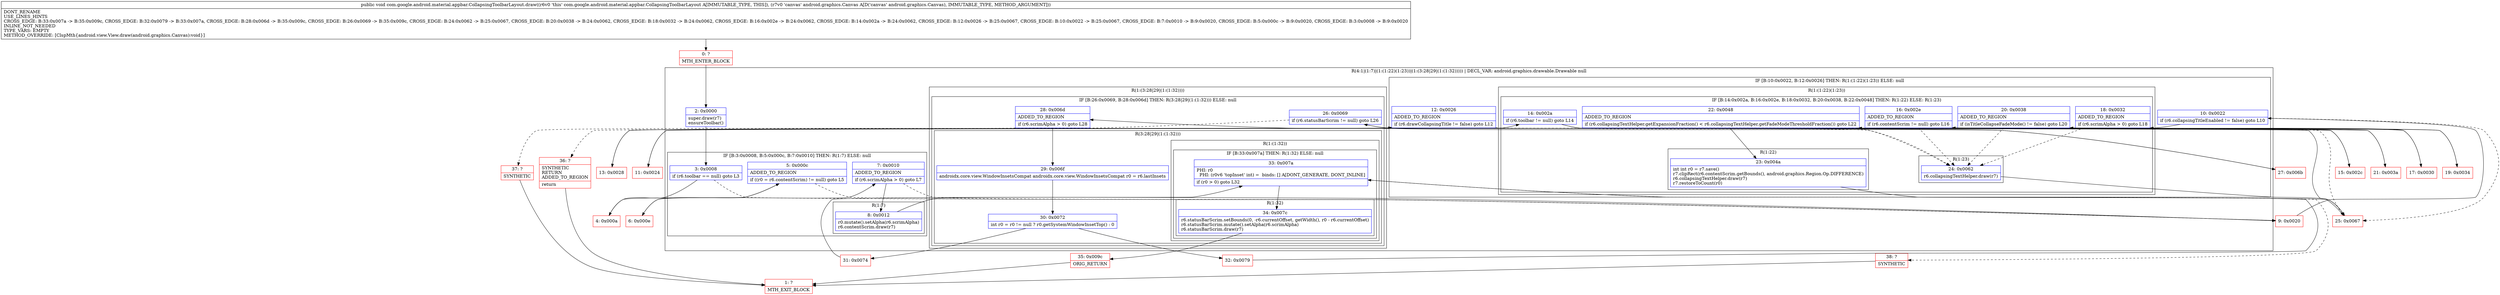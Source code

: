 digraph "CFG forcom.google.android.material.appbar.CollapsingToolbarLayout.draw(Landroid\/graphics\/Canvas;)V" {
subgraph cluster_Region_471662145 {
label = "R(4:1|(1:7)|(1:(1:22)(1:23))|(1:(3:28|29|(1:(1:32))))) | DECL_VAR: android.graphics.drawable.Drawable null\l";
node [shape=record,color=blue];
Node_2 [shape=record,label="{2\:\ 0x0000|super.draw(r7)\lensureToolbar()\l}"];
subgraph cluster_IfRegion_1251797733 {
label = "IF [B:3:0x0008, B:5:0x000c, B:7:0x0010] THEN: R(1:7) ELSE: null";
node [shape=record,color=blue];
Node_3 [shape=record,label="{3\:\ 0x0008|if (r6.toolbar == null) goto L3\l}"];
Node_5 [shape=record,label="{5\:\ 0x000c|ADDED_TO_REGION\l|if ((r0 = r6.contentScrim) != null) goto L5\l}"];
Node_7 [shape=record,label="{7\:\ 0x0010|ADDED_TO_REGION\l|if (r6.scrimAlpha \> 0) goto L7\l}"];
subgraph cluster_Region_327695282 {
label = "R(1:7)";
node [shape=record,color=blue];
Node_8 [shape=record,label="{8\:\ 0x0012|r0.mutate().setAlpha(r6.scrimAlpha)\lr6.contentScrim.draw(r7)\l}"];
}
}
subgraph cluster_IfRegion_1494167167 {
label = "IF [B:10:0x0022, B:12:0x0026] THEN: R(1:(1:22)(1:23)) ELSE: null";
node [shape=record,color=blue];
Node_10 [shape=record,label="{10\:\ 0x0022|if (r6.collapsingTitleEnabled != false) goto L10\l}"];
Node_12 [shape=record,label="{12\:\ 0x0026|ADDED_TO_REGION\l|if (r6.drawCollapsingTitle != false) goto L12\l}"];
subgraph cluster_Region_580529641 {
label = "R(1:(1:22)(1:23))";
node [shape=record,color=blue];
subgraph cluster_IfRegion_259797149 {
label = "IF [B:14:0x002a, B:16:0x002e, B:18:0x0032, B:20:0x0038, B:22:0x0048] THEN: R(1:22) ELSE: R(1:23)";
node [shape=record,color=blue];
Node_14 [shape=record,label="{14\:\ 0x002a|if (r6.toolbar != null) goto L14\l}"];
Node_16 [shape=record,label="{16\:\ 0x002e|ADDED_TO_REGION\l|if (r6.contentScrim != null) goto L16\l}"];
Node_18 [shape=record,label="{18\:\ 0x0032|ADDED_TO_REGION\l|if (r6.scrimAlpha \> 0) goto L18\l}"];
Node_20 [shape=record,label="{20\:\ 0x0038|ADDED_TO_REGION\l|if (isTitleCollapseFadeMode() != false) goto L20\l}"];
Node_22 [shape=record,label="{22\:\ 0x0048|ADDED_TO_REGION\l|if (r6.collapsingTextHelper.getExpansionFraction() \< r6.collapsingTextHelper.getFadeModeThresholdFraction()) goto L22\l}"];
subgraph cluster_Region_1298561658 {
label = "R(1:22)";
node [shape=record,color=blue];
Node_23 [shape=record,label="{23\:\ 0x004a|int int r0 = r7.save()\lr7.clipRect(r6.contentScrim.getBounds(), android.graphics.Region.Op.DIFFERENCE)\lr6.collapsingTextHelper.draw(r7)\lr7.restoreToCount(r0)\l}"];
}
subgraph cluster_Region_1568399211 {
label = "R(1:23)";
node [shape=record,color=blue];
Node_24 [shape=record,label="{24\:\ 0x0062|r6.collapsingTextHelper.draw(r7)\l}"];
}
}
}
}
subgraph cluster_Region_2108124781 {
label = "R(1:(3:28|29|(1:(1:32))))";
node [shape=record,color=blue];
subgraph cluster_IfRegion_237105493 {
label = "IF [B:26:0x0069, B:28:0x006d] THEN: R(3:28|29|(1:(1:32))) ELSE: null";
node [shape=record,color=blue];
Node_26 [shape=record,label="{26\:\ 0x0069|if (r6.statusBarScrim != null) goto L26\l}"];
Node_28 [shape=record,label="{28\:\ 0x006d|ADDED_TO_REGION\l|if (r6.scrimAlpha \> 0) goto L28\l}"];
subgraph cluster_Region_834413590 {
label = "R(3:28|29|(1:(1:32)))";
node [shape=record,color=blue];
Node_29 [shape=record,label="{29\:\ 0x006f|androidx.core.view.WindowInsetsCompat androidx.core.view.WindowInsetsCompat r0 = r6.lastInsets\l}"];
Node_30 [shape=record,label="{30\:\ 0x0072|int r0 = r0 != null ? r0.getSystemWindowInsetTop() : 0\l}"];
subgraph cluster_Region_1622659284 {
label = "R(1:(1:32))";
node [shape=record,color=blue];
subgraph cluster_IfRegion_446331758 {
label = "IF [B:33:0x007a] THEN: R(1:32) ELSE: null";
node [shape=record,color=blue];
Node_33 [shape=record,label="{33\:\ 0x007a|PHI: r0 \l  PHI: (r0v6 'topInset' int) =  binds: [] A[DONT_GENERATE, DONT_INLINE]\l|if (r0 \> 0) goto L32\l}"];
subgraph cluster_Region_1221586651 {
label = "R(1:32)";
node [shape=record,color=blue];
Node_34 [shape=record,label="{34\:\ 0x007c|r6.statusBarScrim.setBounds(0, \-r6.currentOffset, getWidth(), r0 \- r6.currentOffset)\lr6.statusBarScrim.mutate().setAlpha(r6.scrimAlpha)\lr6.statusBarScrim.draw(r7)\l}"];
}
}
}
}
}
}
}
Node_0 [shape=record,color=red,label="{0\:\ ?|MTH_ENTER_BLOCK\l}"];
Node_4 [shape=record,color=red,label="{4\:\ 0x000a}"];
Node_6 [shape=record,color=red,label="{6\:\ 0x000e}"];
Node_9 [shape=record,color=red,label="{9\:\ 0x0020}"];
Node_11 [shape=record,color=red,label="{11\:\ 0x0024}"];
Node_13 [shape=record,color=red,label="{13\:\ 0x0028}"];
Node_15 [shape=record,color=red,label="{15\:\ 0x002c}"];
Node_17 [shape=record,color=red,label="{17\:\ 0x0030}"];
Node_19 [shape=record,color=red,label="{19\:\ 0x0034}"];
Node_21 [shape=record,color=red,label="{21\:\ 0x003a}"];
Node_25 [shape=record,color=red,label="{25\:\ 0x0067}"];
Node_27 [shape=record,color=red,label="{27\:\ 0x006b}"];
Node_31 [shape=record,color=red,label="{31\:\ 0x0074}"];
Node_35 [shape=record,color=red,label="{35\:\ 0x009c|ORIG_RETURN\l}"];
Node_1 [shape=record,color=red,label="{1\:\ ?|MTH_EXIT_BLOCK\l}"];
Node_38 [shape=record,color=red,label="{38\:\ ?|SYNTHETIC\l}"];
Node_32 [shape=record,color=red,label="{32\:\ 0x0079}"];
Node_37 [shape=record,color=red,label="{37\:\ ?|SYNTHETIC\l}"];
Node_36 [shape=record,color=red,label="{36\:\ ?|SYNTHETIC\lRETURN\lADDED_TO_REGION\l|return\l}"];
MethodNode[shape=record,label="{public void com.google.android.material.appbar.CollapsingToolbarLayout.draw((r6v0 'this' com.google.android.material.appbar.CollapsingToolbarLayout A[IMMUTABLE_TYPE, THIS]), (r7v0 'canvas' android.graphics.Canvas A[D('canvas' android.graphics.Canvas), IMMUTABLE_TYPE, METHOD_ARGUMENT]))  | DONT_RENAME\lUSE_LINES_HINTS\lCROSS_EDGE: B:33:0x007a \-\> B:35:0x009c, CROSS_EDGE: B:32:0x0079 \-\> B:33:0x007a, CROSS_EDGE: B:28:0x006d \-\> B:35:0x009c, CROSS_EDGE: B:26:0x0069 \-\> B:35:0x009c, CROSS_EDGE: B:24:0x0062 \-\> B:25:0x0067, CROSS_EDGE: B:20:0x0038 \-\> B:24:0x0062, CROSS_EDGE: B:18:0x0032 \-\> B:24:0x0062, CROSS_EDGE: B:16:0x002e \-\> B:24:0x0062, CROSS_EDGE: B:14:0x002a \-\> B:24:0x0062, CROSS_EDGE: B:12:0x0026 \-\> B:25:0x0067, CROSS_EDGE: B:10:0x0022 \-\> B:25:0x0067, CROSS_EDGE: B:7:0x0010 \-\> B:9:0x0020, CROSS_EDGE: B:5:0x000c \-\> B:9:0x0020, CROSS_EDGE: B:3:0x0008 \-\> B:9:0x0020\lINLINE_NOT_NEEDED\lTYPE_VARS: EMPTY\lMETHOD_OVERRIDE: [ClspMth\{android.view.View.draw(android.graphics.Canvas):void\}]\l}"];
MethodNode -> Node_0;Node_2 -> Node_3;
Node_3 -> Node_4;
Node_3 -> Node_9[style=dashed];
Node_5 -> Node_6;
Node_5 -> Node_9[style=dashed];
Node_7 -> Node_8;
Node_7 -> Node_9[style=dashed];
Node_8 -> Node_9;
Node_10 -> Node_11;
Node_10 -> Node_25[style=dashed];
Node_12 -> Node_13;
Node_12 -> Node_25[style=dashed];
Node_14 -> Node_15;
Node_14 -> Node_24[style=dashed];
Node_16 -> Node_17;
Node_16 -> Node_24[style=dashed];
Node_18 -> Node_19;
Node_18 -> Node_24[style=dashed];
Node_20 -> Node_21;
Node_20 -> Node_24[style=dashed];
Node_22 -> Node_23;
Node_22 -> Node_24[style=dashed];
Node_23 -> Node_25;
Node_24 -> Node_25;
Node_26 -> Node_27;
Node_26 -> Node_36[style=dashed];
Node_28 -> Node_29;
Node_28 -> Node_37[style=dashed];
Node_29 -> Node_30;
Node_30 -> Node_31;
Node_30 -> Node_32;
Node_33 -> Node_34;
Node_33 -> Node_38[style=dashed];
Node_34 -> Node_35;
Node_0 -> Node_2;
Node_4 -> Node_5;
Node_6 -> Node_7;
Node_9 -> Node_10;
Node_11 -> Node_12;
Node_13 -> Node_14;
Node_15 -> Node_16;
Node_17 -> Node_18;
Node_19 -> Node_20;
Node_21 -> Node_22;
Node_25 -> Node_26;
Node_27 -> Node_28;
Node_31 -> Node_33;
Node_35 -> Node_1;
Node_38 -> Node_1;
Node_32 -> Node_33;
Node_37 -> Node_1;
Node_36 -> Node_1;
}

